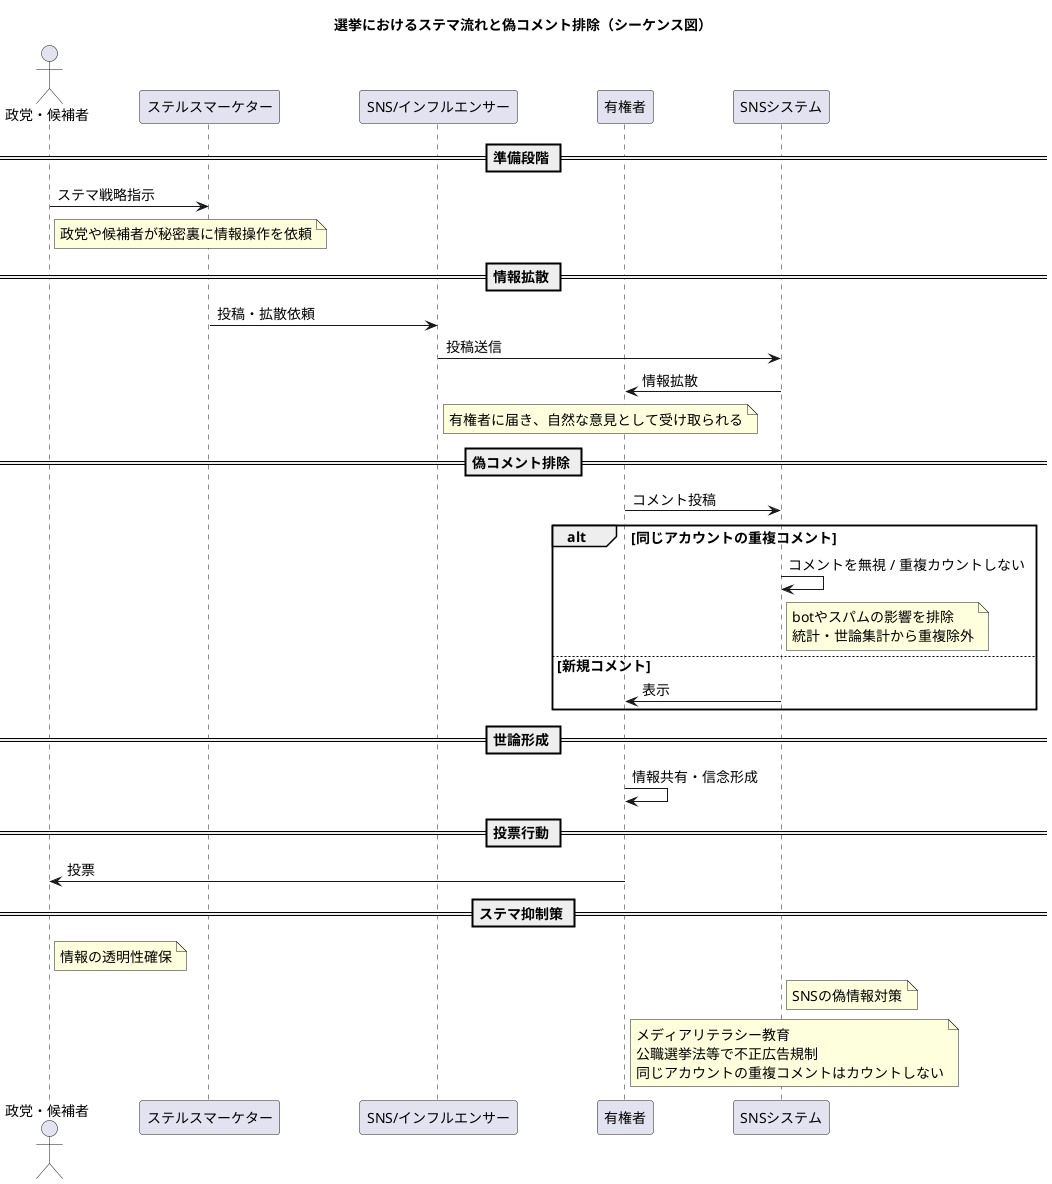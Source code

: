 @startuml
title 選挙におけるステマ流れと偽コメント排除（シーケンス図）

skinparam defaultFontName "Arial"
skinparam defaultFontSize 14
skinparam sequenceParticipantPadding 35
skinparam sequenceMessageSpacing 25

actor "政党・候補者" as Candidate
participant "ステルスマーケター" as Stealth
participant "SNS/インフルエンサー" as Media
participant "有権者" as Voter
participant "SNSシステム" as Platform

== 準備段階 ==
Candidate -> Stealth : ステマ戦略指示
note right of Candidate
  政党や候補者が秘密裏に情報操作を依頼
end note

== 情報拡散 ==
Stealth -> Media : 投稿・拡散依頼
Media -> Platform : 投稿送信
Platform -> Voter : 情報拡散
note right of Media
  有権者に届き、自然な意見として受け取られる
end note

== 偽コメント排除 ==
Voter -> Platform : コメント投稿
alt 同じアカウントの重複コメント
    Platform -> Platform : コメントを無視 / 重複カウントしない
    note right of Platform
      botやスパムの影響を排除
      統計・世論集計から重複除外
    end note
else 新規コメント
    Platform -> Voter : 表示
end

== 世論形成 ==
Voter -> Voter : 情報共有・信念形成

== 投票行動 ==
Voter -> Candidate : 投票

== ステマ抑制策 ==
note right of Candidate
  情報の透明性確保
end note

note right of Platform
  SNSの偽情報対策
end note

note right of Voter
  メディアリテラシー教育
  公職選挙法等で不正広告規制
  同じアカウントの重複コメントはカウントしない
end note

@enduml

@startuml
title 選挙におけるステマの流れ（簡略版）

skinparam defaultFontName "Arial"
skinparam defaultFontSize 14
skinparam sequenceParticipantPadding 35
skinparam sequenceMessageSpacing 25

actor "政党・候補者" as Candidate
participant "ステルスマーケター" as Stealth
participant "SNS/インフルエンサー" as Media
participant "有権者" as Voter
participant "SNSシステム" as Platform

== ステマ指示 ==
Candidate -[#FF0000]-> Stealth : ステマ戦略指示
note right of Candidate
  政党・候補者が秘密裏に情報操作を依頼
end note

== 情報拡散 ==
Stealth -[#0000FF]-> Media : 投稿・拡散依頼
Media -[#0000FF]-> Platform : 投稿送信
Platform -[#0000FF]-> Voter : 情報拡散
note right of Media
  有権者に届き、自然な意見として受け取られる
end note

== 偽コメント排除 ==
Voter -[#800080]-> Platform : コメント投稿
alt 同じアカウントの重複コメント
    Platform -[#800080]-> Platform : コメント無視 / 重複カウント除外
    note right of Platform
      botやスパムの影響を排除
      統計・世論集計から重複除外
    end note
else 新規コメント
    Platform -[#800080]-> Voter : 表示
end

== 世論形成・投票 ==
Voter -[#008000]-> Voter : 情報共有・信念形成
Voter -[#FF0000]-> Candidate : 投票

== ステマ抑制策 ==
note right of Candidate
  情報の透明性確保
end note

note right of Platform
  SNSの偽情報対策
end note

note right of Voter
  メディアリテラシー教育
  公職選挙法等で不正広告規制
  同じアカウントの重複コメントはカウントしない
end note

@enduml
